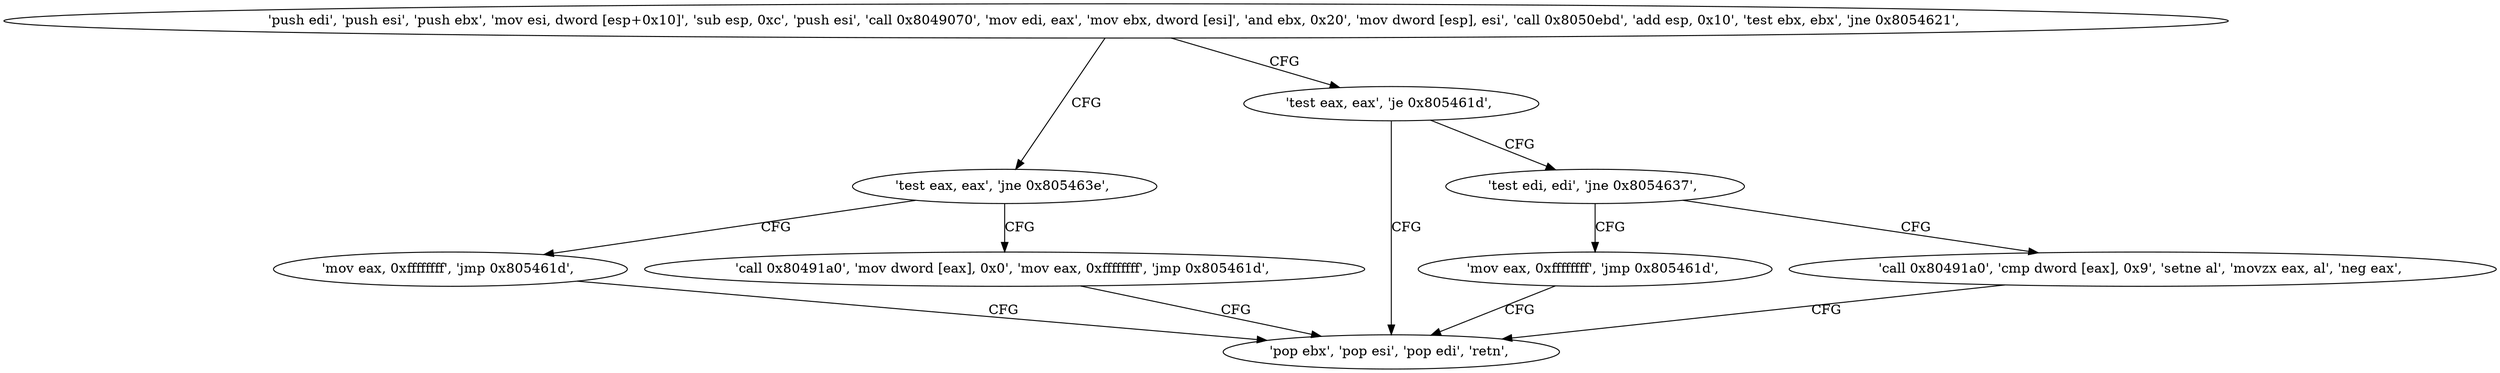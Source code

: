 digraph "func" {
"134563295" [label = "'push edi', 'push esi', 'push ebx', 'mov esi, dword [esp+0x10]', 'sub esp, 0xc', 'push esi', 'call 0x8049070', 'mov edi, eax', 'mov ebx, dword [esi]', 'and ebx, 0x20', 'mov dword [esp], esi', 'call 0x8050ebd', 'add esp, 0x10', 'test ebx, ebx', 'jne 0x8054621', " ]
"134563361" [label = "'test eax, eax', 'jne 0x805463e', " ]
"134563333" [label = "'test eax, eax', 'je 0x805461d', " ]
"134563390" [label = "'mov eax, 0xffffffff', 'jmp 0x805461d', " ]
"134563365" [label = "'call 0x80491a0', 'mov dword [eax], 0x0', 'mov eax, 0xffffffff', 'jmp 0x805461d', " ]
"134563357" [label = "'pop ebx', 'pop esi', 'pop edi', 'retn', " ]
"134563337" [label = "'test edi, edi', 'jne 0x8054637', " ]
"134563383" [label = "'mov eax, 0xffffffff', 'jmp 0x805461d', " ]
"134563341" [label = "'call 0x80491a0', 'cmp dword [eax], 0x9', 'setne al', 'movzx eax, al', 'neg eax', " ]
"134563295" -> "134563361" [ label = "CFG" ]
"134563295" -> "134563333" [ label = "CFG" ]
"134563361" -> "134563390" [ label = "CFG" ]
"134563361" -> "134563365" [ label = "CFG" ]
"134563333" -> "134563357" [ label = "CFG" ]
"134563333" -> "134563337" [ label = "CFG" ]
"134563390" -> "134563357" [ label = "CFG" ]
"134563365" -> "134563357" [ label = "CFG" ]
"134563337" -> "134563383" [ label = "CFG" ]
"134563337" -> "134563341" [ label = "CFG" ]
"134563383" -> "134563357" [ label = "CFG" ]
"134563341" -> "134563357" [ label = "CFG" ]
}
